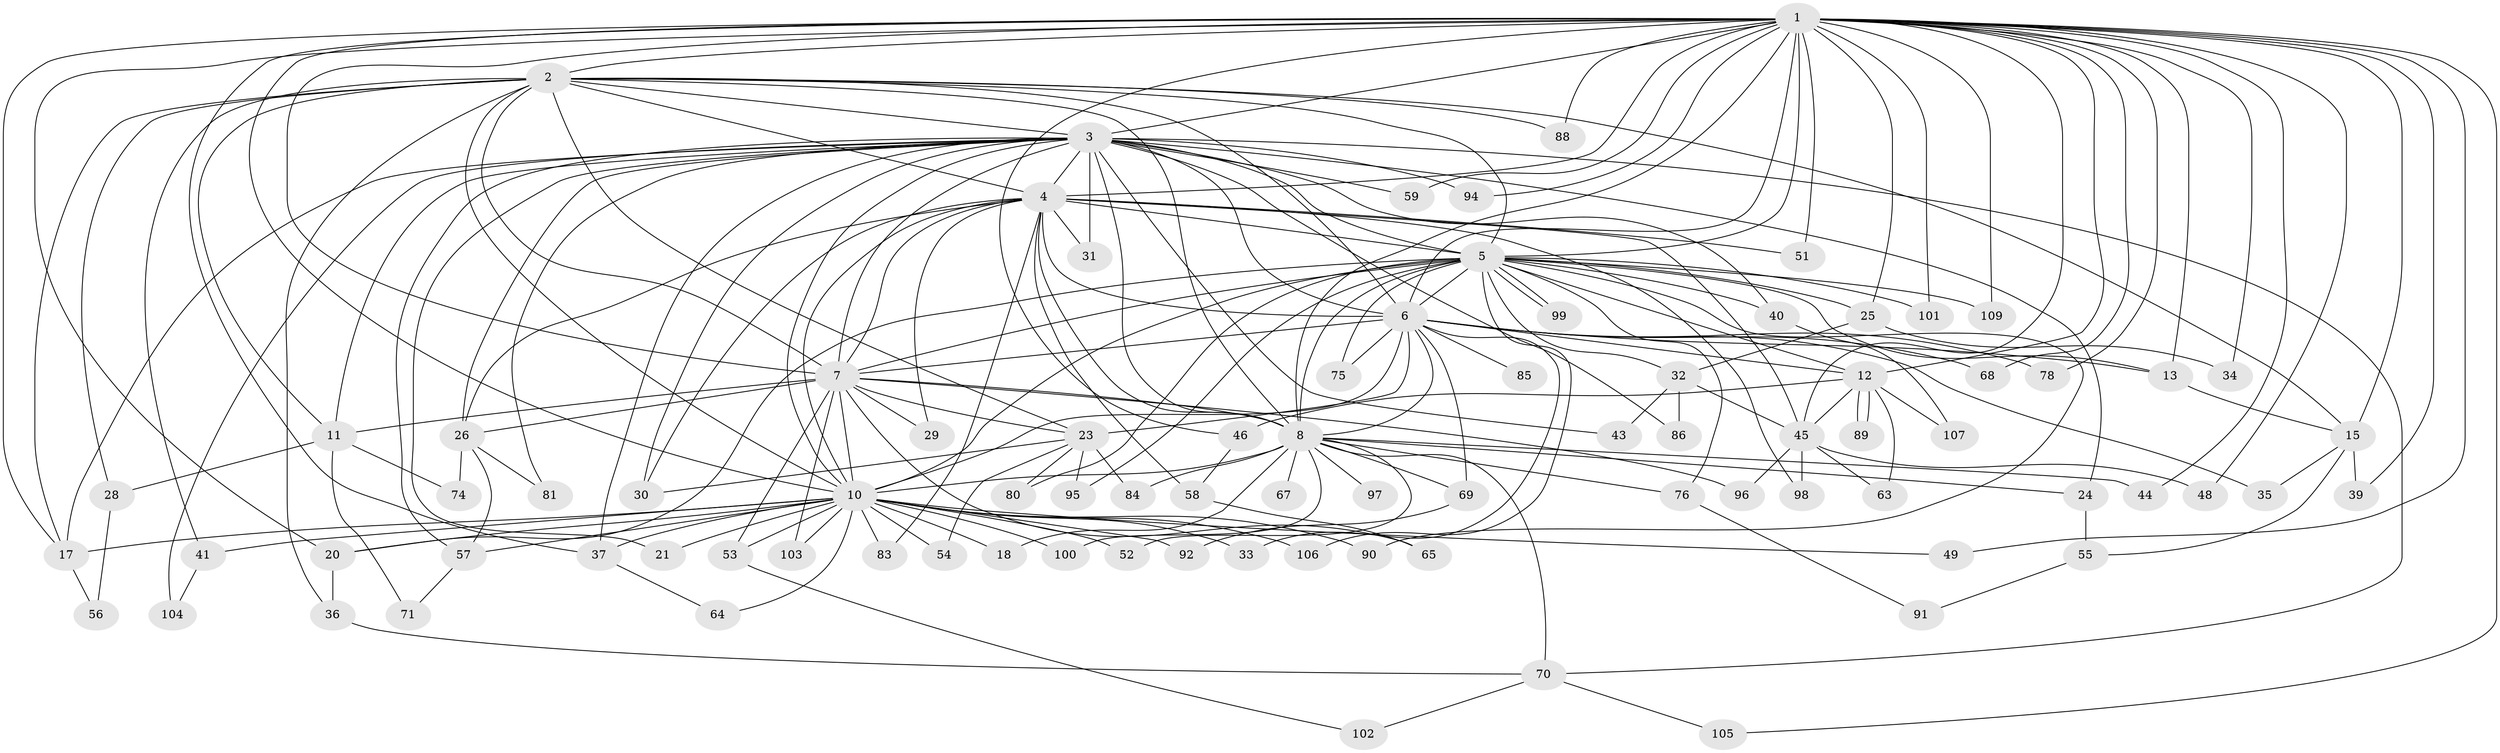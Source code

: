 // Generated by graph-tools (version 1.1) at 2025/51/02/27/25 19:51:48]
// undirected, 87 vertices, 204 edges
graph export_dot {
graph [start="1"]
  node [color=gray90,style=filled];
  1 [super="+42"];
  2 [super="+50"];
  3 [super="+22"];
  4 [super="+62"];
  5 [super="+9"];
  6 [super="+82"];
  7 [super="+61"];
  8 [super="+14"];
  10 [super="+16"];
  11 [super="+66"];
  12 [super="+19"];
  13 [super="+27"];
  15;
  17 [super="+93"];
  18;
  20 [super="+87"];
  21;
  23 [super="+38"];
  24;
  25;
  26 [super="+73"];
  28;
  29;
  30 [super="+77"];
  31;
  32 [super="+60"];
  33;
  34;
  35;
  36;
  37 [super="+108"];
  39;
  40;
  41;
  43;
  44;
  45 [super="+47"];
  46;
  48;
  49;
  51;
  52;
  53;
  54;
  55;
  56;
  57 [super="+72"];
  58;
  59;
  63;
  64;
  65;
  67;
  68;
  69;
  70 [super="+79"];
  71;
  74;
  75;
  76;
  78;
  80;
  81;
  83;
  84;
  85;
  86;
  88;
  89;
  90;
  91;
  92;
  94;
  95;
  96;
  97;
  98;
  99;
  100;
  101;
  102;
  103;
  104;
  105;
  106;
  107;
  109;
  1 -- 2;
  1 -- 3;
  1 -- 4;
  1 -- 5 [weight=3];
  1 -- 6;
  1 -- 7;
  1 -- 8;
  1 -- 10;
  1 -- 13;
  1 -- 15;
  1 -- 20;
  1 -- 25;
  1 -- 34;
  1 -- 39;
  1 -- 44;
  1 -- 45;
  1 -- 46;
  1 -- 48;
  1 -- 49;
  1 -- 51;
  1 -- 59;
  1 -- 68;
  1 -- 78;
  1 -- 94;
  1 -- 101;
  1 -- 105;
  1 -- 109;
  1 -- 88;
  1 -- 37;
  1 -- 12;
  1 -- 17;
  2 -- 3;
  2 -- 4;
  2 -- 5 [weight=2];
  2 -- 6;
  2 -- 7;
  2 -- 8;
  2 -- 10 [weight=2];
  2 -- 11;
  2 -- 15;
  2 -- 17;
  2 -- 28;
  2 -- 36;
  2 -- 41;
  2 -- 88;
  2 -- 23;
  3 -- 4;
  3 -- 5 [weight=2];
  3 -- 6;
  3 -- 7;
  3 -- 8 [weight=2];
  3 -- 10;
  3 -- 11;
  3 -- 21;
  3 -- 24;
  3 -- 26;
  3 -- 30;
  3 -- 31;
  3 -- 37;
  3 -- 40;
  3 -- 43;
  3 -- 59;
  3 -- 70;
  3 -- 81;
  3 -- 86;
  3 -- 94;
  3 -- 104;
  3 -- 57;
  3 -- 17;
  4 -- 5 [weight=3];
  4 -- 6;
  4 -- 7;
  4 -- 8;
  4 -- 10;
  4 -- 29;
  4 -- 30;
  4 -- 31;
  4 -- 45;
  4 -- 51;
  4 -- 58;
  4 -- 83;
  4 -- 98;
  4 -- 26;
  5 -- 6 [weight=2];
  5 -- 7 [weight=3];
  5 -- 8 [weight=2];
  5 -- 10 [weight=2];
  5 -- 12;
  5 -- 25;
  5 -- 32;
  5 -- 76;
  5 -- 95;
  5 -- 99;
  5 -- 99;
  5 -- 109;
  5 -- 101;
  5 -- 40;
  5 -- 75;
  5 -- 13;
  5 -- 106;
  5 -- 80;
  5 -- 20;
  5 -- 90;
  6 -- 7;
  6 -- 8;
  6 -- 10;
  6 -- 12;
  6 -- 23;
  6 -- 33;
  6 -- 35;
  6 -- 68;
  6 -- 69;
  6 -- 75;
  6 -- 78;
  6 -- 85 [weight=2];
  6 -- 13;
  7 -- 8;
  7 -- 10;
  7 -- 23;
  7 -- 26;
  7 -- 29;
  7 -- 53;
  7 -- 65;
  7 -- 103;
  7 -- 96;
  7 -- 11;
  8 -- 10;
  8 -- 70;
  8 -- 97 [weight=2];
  8 -- 100;
  8 -- 67;
  8 -- 69;
  8 -- 44;
  8 -- 76;
  8 -- 18;
  8 -- 52;
  8 -- 84;
  8 -- 24;
  10 -- 17;
  10 -- 18;
  10 -- 21;
  10 -- 33;
  10 -- 37;
  10 -- 49;
  10 -- 52;
  10 -- 53;
  10 -- 54;
  10 -- 57;
  10 -- 64;
  10 -- 83;
  10 -- 90;
  10 -- 92;
  10 -- 100;
  10 -- 103;
  10 -- 106;
  10 -- 41;
  10 -- 20;
  11 -- 28;
  11 -- 71;
  11 -- 74;
  12 -- 46;
  12 -- 63;
  12 -- 89;
  12 -- 89;
  12 -- 107;
  12 -- 45;
  13 -- 15;
  15 -- 35;
  15 -- 39;
  15 -- 55;
  17 -- 56;
  20 -- 36;
  23 -- 80;
  23 -- 84;
  23 -- 95;
  23 -- 30;
  23 -- 54;
  24 -- 55;
  25 -- 32;
  25 -- 34;
  26 -- 57;
  26 -- 74;
  26 -- 81;
  28 -- 56;
  32 -- 43;
  32 -- 45;
  32 -- 86;
  36 -- 70;
  37 -- 64;
  40 -- 107;
  41 -- 104;
  45 -- 48;
  45 -- 63;
  45 -- 96;
  45 -- 98;
  46 -- 58;
  53 -- 102;
  55 -- 91;
  57 -- 71;
  58 -- 65;
  69 -- 92;
  70 -- 102;
  70 -- 105;
  76 -- 91;
}
